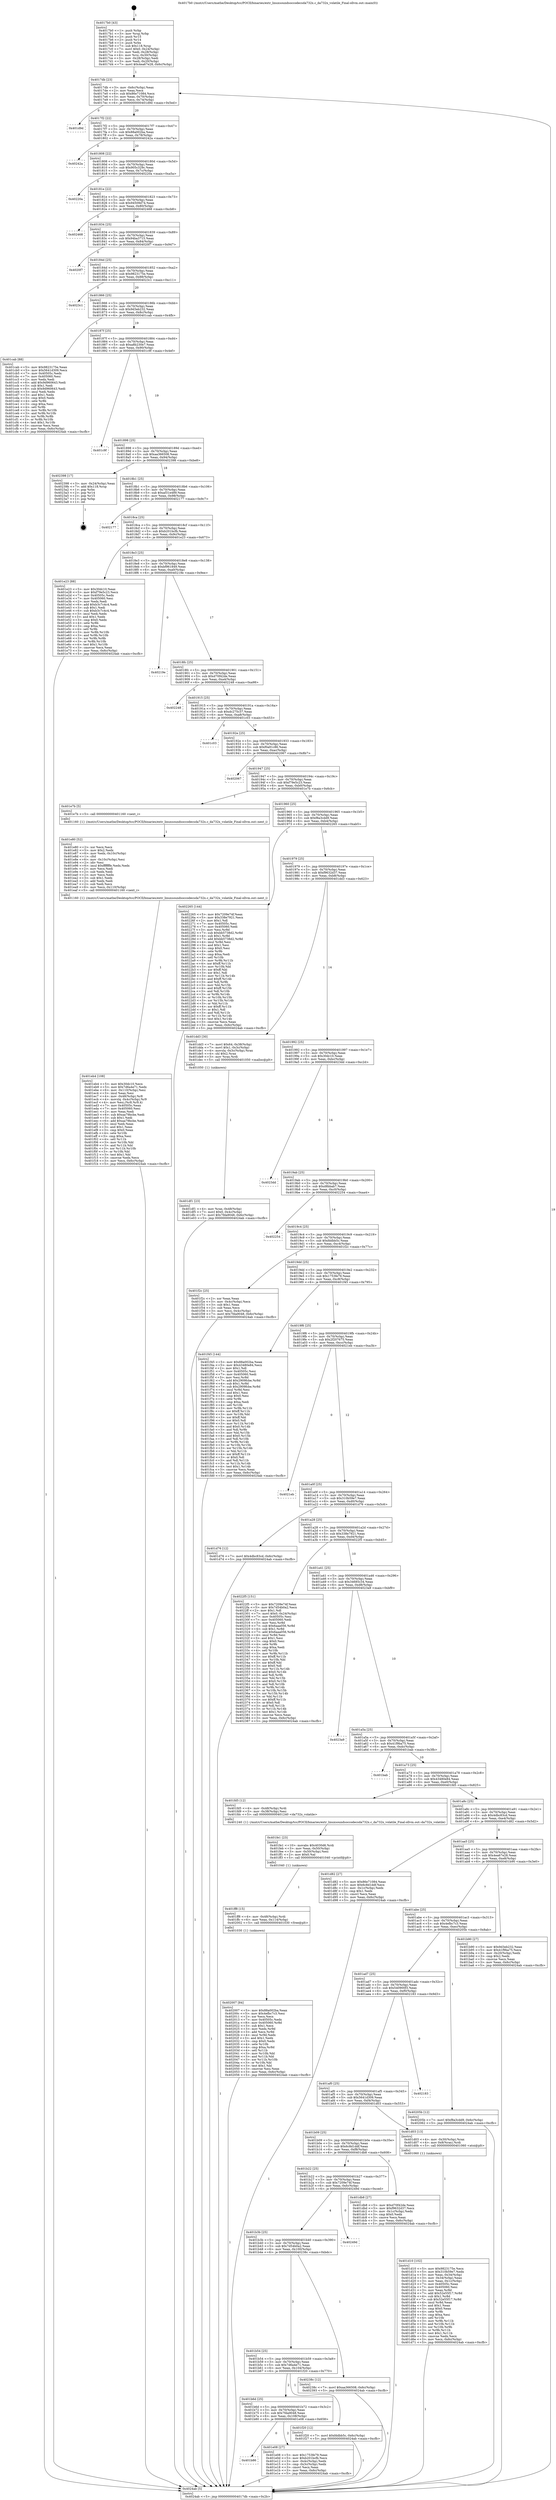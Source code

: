 digraph "0x4017b0" {
  label = "0x4017b0 (/mnt/c/Users/mathe/Desktop/tcc/POCII/binaries/extr_linuxsoundsoccodecsda732x.c_da732x_volatile_Final-ollvm.out::main(0))"
  labelloc = "t"
  node[shape=record]

  Entry [label="",width=0.3,height=0.3,shape=circle,fillcolor=black,style=filled]
  "0x4017db" [label="{
     0x4017db [23]\l
     | [instrs]\l
     &nbsp;&nbsp;0x4017db \<+3\>: mov -0x6c(%rbp),%eax\l
     &nbsp;&nbsp;0x4017de \<+2\>: mov %eax,%ecx\l
     &nbsp;&nbsp;0x4017e0 \<+6\>: sub $0x86e71084,%ecx\l
     &nbsp;&nbsp;0x4017e6 \<+3\>: mov %eax,-0x70(%rbp)\l
     &nbsp;&nbsp;0x4017e9 \<+3\>: mov %ecx,-0x74(%rbp)\l
     &nbsp;&nbsp;0x4017ec \<+6\>: je 0000000000401d9d \<main+0x5ed\>\l
  }"]
  "0x401d9d" [label="{
     0x401d9d\l
  }", style=dashed]
  "0x4017f2" [label="{
     0x4017f2 [22]\l
     | [instrs]\l
     &nbsp;&nbsp;0x4017f2 \<+5\>: jmp 00000000004017f7 \<main+0x47\>\l
     &nbsp;&nbsp;0x4017f7 \<+3\>: mov -0x70(%rbp),%eax\l
     &nbsp;&nbsp;0x4017fa \<+5\>: sub $0x88a002ba,%eax\l
     &nbsp;&nbsp;0x4017ff \<+3\>: mov %eax,-0x78(%rbp)\l
     &nbsp;&nbsp;0x401802 \<+6\>: je 000000000040242a \<main+0xc7a\>\l
  }"]
  Exit [label="",width=0.3,height=0.3,shape=circle,fillcolor=black,style=filled,peripheries=2]
  "0x40242a" [label="{
     0x40242a\l
  }", style=dashed]
  "0x401808" [label="{
     0x401808 [22]\l
     | [instrs]\l
     &nbsp;&nbsp;0x401808 \<+5\>: jmp 000000000040180d \<main+0x5d\>\l
     &nbsp;&nbsp;0x40180d \<+3\>: mov -0x70(%rbp),%eax\l
     &nbsp;&nbsp;0x401810 \<+5\>: sub $0x905c329c,%eax\l
     &nbsp;&nbsp;0x401815 \<+3\>: mov %eax,-0x7c(%rbp)\l
     &nbsp;&nbsp;0x401818 \<+6\>: je 000000000040220a \<main+0xa5a\>\l
  }"]
  "0x402007" [label="{
     0x402007 [84]\l
     | [instrs]\l
     &nbsp;&nbsp;0x402007 \<+5\>: mov $0x88a002ba,%eax\l
     &nbsp;&nbsp;0x40200c \<+5\>: mov $0x4efbc7c3,%esi\l
     &nbsp;&nbsp;0x402011 \<+2\>: xor %ecx,%ecx\l
     &nbsp;&nbsp;0x402013 \<+7\>: mov 0x40505c,%edx\l
     &nbsp;&nbsp;0x40201a \<+8\>: mov 0x405060,%r8d\l
     &nbsp;&nbsp;0x402022 \<+3\>: sub $0x1,%ecx\l
     &nbsp;&nbsp;0x402025 \<+3\>: mov %edx,%r9d\l
     &nbsp;&nbsp;0x402028 \<+3\>: add %ecx,%r9d\l
     &nbsp;&nbsp;0x40202b \<+4\>: imul %r9d,%edx\l
     &nbsp;&nbsp;0x40202f \<+3\>: and $0x1,%edx\l
     &nbsp;&nbsp;0x402032 \<+3\>: cmp $0x0,%edx\l
     &nbsp;&nbsp;0x402035 \<+4\>: sete %r10b\l
     &nbsp;&nbsp;0x402039 \<+4\>: cmp $0xa,%r8d\l
     &nbsp;&nbsp;0x40203d \<+4\>: setl %r11b\l
     &nbsp;&nbsp;0x402041 \<+3\>: mov %r10b,%bl\l
     &nbsp;&nbsp;0x402044 \<+3\>: and %r11b,%bl\l
     &nbsp;&nbsp;0x402047 \<+3\>: xor %r11b,%r10b\l
     &nbsp;&nbsp;0x40204a \<+3\>: or %r10b,%bl\l
     &nbsp;&nbsp;0x40204d \<+3\>: test $0x1,%bl\l
     &nbsp;&nbsp;0x402050 \<+3\>: cmovne %esi,%eax\l
     &nbsp;&nbsp;0x402053 \<+3\>: mov %eax,-0x6c(%rbp)\l
     &nbsp;&nbsp;0x402056 \<+5\>: jmp 00000000004024ab \<main+0xcfb\>\l
  }"]
  "0x40220a" [label="{
     0x40220a\l
  }", style=dashed]
  "0x40181e" [label="{
     0x40181e [22]\l
     | [instrs]\l
     &nbsp;&nbsp;0x40181e \<+5\>: jmp 0000000000401823 \<main+0x73\>\l
     &nbsp;&nbsp;0x401823 \<+3\>: mov -0x70(%rbp),%eax\l
     &nbsp;&nbsp;0x401826 \<+5\>: sub $0x94509d74,%eax\l
     &nbsp;&nbsp;0x40182b \<+3\>: mov %eax,-0x80(%rbp)\l
     &nbsp;&nbsp;0x40182e \<+6\>: je 0000000000402468 \<main+0xcb8\>\l
  }"]
  "0x401ff8" [label="{
     0x401ff8 [15]\l
     | [instrs]\l
     &nbsp;&nbsp;0x401ff8 \<+4\>: mov -0x48(%rbp),%rdi\l
     &nbsp;&nbsp;0x401ffc \<+6\>: mov %eax,-0x114(%rbp)\l
     &nbsp;&nbsp;0x402002 \<+5\>: call 0000000000401030 \<free@plt\>\l
     | [calls]\l
     &nbsp;&nbsp;0x401030 \{1\} (unknown)\l
  }"]
  "0x402468" [label="{
     0x402468\l
  }", style=dashed]
  "0x401834" [label="{
     0x401834 [25]\l
     | [instrs]\l
     &nbsp;&nbsp;0x401834 \<+5\>: jmp 0000000000401839 \<main+0x89\>\l
     &nbsp;&nbsp;0x401839 \<+3\>: mov -0x70(%rbp),%eax\l
     &nbsp;&nbsp;0x40183c \<+5\>: sub $0x94ba3715,%eax\l
     &nbsp;&nbsp;0x401841 \<+6\>: mov %eax,-0x84(%rbp)\l
     &nbsp;&nbsp;0x401847 \<+6\>: je 00000000004020f7 \<main+0x947\>\l
  }"]
  "0x401fe1" [label="{
     0x401fe1 [23]\l
     | [instrs]\l
     &nbsp;&nbsp;0x401fe1 \<+10\>: movabs $0x4030d6,%rdi\l
     &nbsp;&nbsp;0x401feb \<+3\>: mov %eax,-0x50(%rbp)\l
     &nbsp;&nbsp;0x401fee \<+3\>: mov -0x50(%rbp),%esi\l
     &nbsp;&nbsp;0x401ff1 \<+2\>: mov $0x0,%al\l
     &nbsp;&nbsp;0x401ff3 \<+5\>: call 0000000000401040 \<printf@plt\>\l
     | [calls]\l
     &nbsp;&nbsp;0x401040 \{1\} (unknown)\l
  }"]
  "0x4020f7" [label="{
     0x4020f7\l
  }", style=dashed]
  "0x40184d" [label="{
     0x40184d [25]\l
     | [instrs]\l
     &nbsp;&nbsp;0x40184d \<+5\>: jmp 0000000000401852 \<main+0xa2\>\l
     &nbsp;&nbsp;0x401852 \<+3\>: mov -0x70(%rbp),%eax\l
     &nbsp;&nbsp;0x401855 \<+5\>: sub $0x9823175e,%eax\l
     &nbsp;&nbsp;0x40185a \<+6\>: mov %eax,-0x88(%rbp)\l
     &nbsp;&nbsp;0x401860 \<+6\>: je 00000000004023c1 \<main+0xc11\>\l
  }"]
  "0x401eb4" [label="{
     0x401eb4 [108]\l
     | [instrs]\l
     &nbsp;&nbsp;0x401eb4 \<+5\>: mov $0x30dc10,%ecx\l
     &nbsp;&nbsp;0x401eb9 \<+5\>: mov $0x7d6a4e71,%edx\l
     &nbsp;&nbsp;0x401ebe \<+6\>: mov -0x110(%rbp),%esi\l
     &nbsp;&nbsp;0x401ec4 \<+3\>: imul %eax,%esi\l
     &nbsp;&nbsp;0x401ec7 \<+4\>: mov -0x48(%rbp),%r8\l
     &nbsp;&nbsp;0x401ecb \<+4\>: movslq -0x4c(%rbp),%r9\l
     &nbsp;&nbsp;0x401ecf \<+4\>: mov %esi,(%r8,%r9,4)\l
     &nbsp;&nbsp;0x401ed3 \<+7\>: mov 0x40505c,%eax\l
     &nbsp;&nbsp;0x401eda \<+7\>: mov 0x405060,%esi\l
     &nbsp;&nbsp;0x401ee1 \<+2\>: mov %eax,%edi\l
     &nbsp;&nbsp;0x401ee3 \<+6\>: sub $0xaa79bcbe,%edi\l
     &nbsp;&nbsp;0x401ee9 \<+3\>: sub $0x1,%edi\l
     &nbsp;&nbsp;0x401eec \<+6\>: add $0xaa79bcbe,%edi\l
     &nbsp;&nbsp;0x401ef2 \<+3\>: imul %edi,%eax\l
     &nbsp;&nbsp;0x401ef5 \<+3\>: and $0x1,%eax\l
     &nbsp;&nbsp;0x401ef8 \<+3\>: cmp $0x0,%eax\l
     &nbsp;&nbsp;0x401efb \<+4\>: sete %r10b\l
     &nbsp;&nbsp;0x401eff \<+3\>: cmp $0xa,%esi\l
     &nbsp;&nbsp;0x401f02 \<+4\>: setl %r11b\l
     &nbsp;&nbsp;0x401f06 \<+3\>: mov %r10b,%bl\l
     &nbsp;&nbsp;0x401f09 \<+3\>: and %r11b,%bl\l
     &nbsp;&nbsp;0x401f0c \<+3\>: xor %r11b,%r10b\l
     &nbsp;&nbsp;0x401f0f \<+3\>: or %r10b,%bl\l
     &nbsp;&nbsp;0x401f12 \<+3\>: test $0x1,%bl\l
     &nbsp;&nbsp;0x401f15 \<+3\>: cmovne %edx,%ecx\l
     &nbsp;&nbsp;0x401f18 \<+3\>: mov %ecx,-0x6c(%rbp)\l
     &nbsp;&nbsp;0x401f1b \<+5\>: jmp 00000000004024ab \<main+0xcfb\>\l
  }"]
  "0x4023c1" [label="{
     0x4023c1\l
  }", style=dashed]
  "0x401866" [label="{
     0x401866 [25]\l
     | [instrs]\l
     &nbsp;&nbsp;0x401866 \<+5\>: jmp 000000000040186b \<main+0xbb\>\l
     &nbsp;&nbsp;0x40186b \<+3\>: mov -0x70(%rbp),%eax\l
     &nbsp;&nbsp;0x40186e \<+5\>: sub $0x9d3eb232,%eax\l
     &nbsp;&nbsp;0x401873 \<+6\>: mov %eax,-0x8c(%rbp)\l
     &nbsp;&nbsp;0x401879 \<+6\>: je 0000000000401cab \<main+0x4fb\>\l
  }"]
  "0x401e80" [label="{
     0x401e80 [52]\l
     | [instrs]\l
     &nbsp;&nbsp;0x401e80 \<+2\>: xor %ecx,%ecx\l
     &nbsp;&nbsp;0x401e82 \<+5\>: mov $0x2,%edx\l
     &nbsp;&nbsp;0x401e87 \<+6\>: mov %edx,-0x10c(%rbp)\l
     &nbsp;&nbsp;0x401e8d \<+1\>: cltd\l
     &nbsp;&nbsp;0x401e8e \<+6\>: mov -0x10c(%rbp),%esi\l
     &nbsp;&nbsp;0x401e94 \<+2\>: idiv %esi\l
     &nbsp;&nbsp;0x401e96 \<+6\>: imul $0xfffffffe,%edx,%edx\l
     &nbsp;&nbsp;0x401e9c \<+2\>: mov %ecx,%edi\l
     &nbsp;&nbsp;0x401e9e \<+2\>: sub %edx,%edi\l
     &nbsp;&nbsp;0x401ea0 \<+2\>: mov %ecx,%edx\l
     &nbsp;&nbsp;0x401ea2 \<+3\>: sub $0x1,%edx\l
     &nbsp;&nbsp;0x401ea5 \<+2\>: add %edx,%edi\l
     &nbsp;&nbsp;0x401ea7 \<+2\>: sub %edi,%ecx\l
     &nbsp;&nbsp;0x401ea9 \<+6\>: mov %ecx,-0x110(%rbp)\l
     &nbsp;&nbsp;0x401eaf \<+5\>: call 0000000000401160 \<next_i\>\l
     | [calls]\l
     &nbsp;&nbsp;0x401160 \{1\} (/mnt/c/Users/mathe/Desktop/tcc/POCII/binaries/extr_linuxsoundsoccodecsda732x.c_da732x_volatile_Final-ollvm.out::next_i)\l
  }"]
  "0x401cab" [label="{
     0x401cab [88]\l
     | [instrs]\l
     &nbsp;&nbsp;0x401cab \<+5\>: mov $0x9823175e,%eax\l
     &nbsp;&nbsp;0x401cb0 \<+5\>: mov $0x5641d309,%ecx\l
     &nbsp;&nbsp;0x401cb5 \<+7\>: mov 0x40505c,%edx\l
     &nbsp;&nbsp;0x401cbc \<+7\>: mov 0x405060,%esi\l
     &nbsp;&nbsp;0x401cc3 \<+2\>: mov %edx,%edi\l
     &nbsp;&nbsp;0x401cc5 \<+6\>: add $0x9d960643,%edi\l
     &nbsp;&nbsp;0x401ccb \<+3\>: sub $0x1,%edi\l
     &nbsp;&nbsp;0x401cce \<+6\>: sub $0x9d960643,%edi\l
     &nbsp;&nbsp;0x401cd4 \<+3\>: imul %edi,%edx\l
     &nbsp;&nbsp;0x401cd7 \<+3\>: and $0x1,%edx\l
     &nbsp;&nbsp;0x401cda \<+3\>: cmp $0x0,%edx\l
     &nbsp;&nbsp;0x401cdd \<+4\>: sete %r8b\l
     &nbsp;&nbsp;0x401ce1 \<+3\>: cmp $0xa,%esi\l
     &nbsp;&nbsp;0x401ce4 \<+4\>: setl %r9b\l
     &nbsp;&nbsp;0x401ce8 \<+3\>: mov %r8b,%r10b\l
     &nbsp;&nbsp;0x401ceb \<+3\>: and %r9b,%r10b\l
     &nbsp;&nbsp;0x401cee \<+3\>: xor %r9b,%r8b\l
     &nbsp;&nbsp;0x401cf1 \<+3\>: or %r8b,%r10b\l
     &nbsp;&nbsp;0x401cf4 \<+4\>: test $0x1,%r10b\l
     &nbsp;&nbsp;0x401cf8 \<+3\>: cmovne %ecx,%eax\l
     &nbsp;&nbsp;0x401cfb \<+3\>: mov %eax,-0x6c(%rbp)\l
     &nbsp;&nbsp;0x401cfe \<+5\>: jmp 00000000004024ab \<main+0xcfb\>\l
  }"]
  "0x40187f" [label="{
     0x40187f [25]\l
     | [instrs]\l
     &nbsp;&nbsp;0x40187f \<+5\>: jmp 0000000000401884 \<main+0xd4\>\l
     &nbsp;&nbsp;0x401884 \<+3\>: mov -0x70(%rbp),%eax\l
     &nbsp;&nbsp;0x401887 \<+5\>: sub $0xa8b230e7,%eax\l
     &nbsp;&nbsp;0x40188c \<+6\>: mov %eax,-0x90(%rbp)\l
     &nbsp;&nbsp;0x401892 \<+6\>: je 0000000000401c9f \<main+0x4ef\>\l
  }"]
  "0x401b86" [label="{
     0x401b86\l
  }", style=dashed]
  "0x401c9f" [label="{
     0x401c9f\l
  }", style=dashed]
  "0x401898" [label="{
     0x401898 [25]\l
     | [instrs]\l
     &nbsp;&nbsp;0x401898 \<+5\>: jmp 000000000040189d \<main+0xed\>\l
     &nbsp;&nbsp;0x40189d \<+3\>: mov -0x70(%rbp),%eax\l
     &nbsp;&nbsp;0x4018a0 \<+5\>: sub $0xaa366508,%eax\l
     &nbsp;&nbsp;0x4018a5 \<+6\>: mov %eax,-0x94(%rbp)\l
     &nbsp;&nbsp;0x4018ab \<+6\>: je 0000000000402398 \<main+0xbe8\>\l
  }"]
  "0x401e08" [label="{
     0x401e08 [27]\l
     | [instrs]\l
     &nbsp;&nbsp;0x401e08 \<+5\>: mov $0x1753fe79,%eax\l
     &nbsp;&nbsp;0x401e0d \<+5\>: mov $0xb201bcfb,%ecx\l
     &nbsp;&nbsp;0x401e12 \<+3\>: mov -0x4c(%rbp),%edx\l
     &nbsp;&nbsp;0x401e15 \<+3\>: cmp -0x3c(%rbp),%edx\l
     &nbsp;&nbsp;0x401e18 \<+3\>: cmovl %ecx,%eax\l
     &nbsp;&nbsp;0x401e1b \<+3\>: mov %eax,-0x6c(%rbp)\l
     &nbsp;&nbsp;0x401e1e \<+5\>: jmp 00000000004024ab \<main+0xcfb\>\l
  }"]
  "0x402398" [label="{
     0x402398 [17]\l
     | [instrs]\l
     &nbsp;&nbsp;0x402398 \<+3\>: mov -0x24(%rbp),%eax\l
     &nbsp;&nbsp;0x40239b \<+7\>: add $0x118,%rsp\l
     &nbsp;&nbsp;0x4023a2 \<+1\>: pop %rbx\l
     &nbsp;&nbsp;0x4023a3 \<+2\>: pop %r14\l
     &nbsp;&nbsp;0x4023a5 \<+2\>: pop %r15\l
     &nbsp;&nbsp;0x4023a7 \<+1\>: pop %rbp\l
     &nbsp;&nbsp;0x4023a8 \<+1\>: ret\l
  }"]
  "0x4018b1" [label="{
     0x4018b1 [25]\l
     | [instrs]\l
     &nbsp;&nbsp;0x4018b1 \<+5\>: jmp 00000000004018b6 \<main+0x106\>\l
     &nbsp;&nbsp;0x4018b6 \<+3\>: mov -0x70(%rbp),%eax\l
     &nbsp;&nbsp;0x4018b9 \<+5\>: sub $0xaf31e489,%eax\l
     &nbsp;&nbsp;0x4018be \<+6\>: mov %eax,-0x98(%rbp)\l
     &nbsp;&nbsp;0x4018c4 \<+6\>: je 0000000000402177 \<main+0x9c7\>\l
  }"]
  "0x401b6d" [label="{
     0x401b6d [25]\l
     | [instrs]\l
     &nbsp;&nbsp;0x401b6d \<+5\>: jmp 0000000000401b72 \<main+0x3c2\>\l
     &nbsp;&nbsp;0x401b72 \<+3\>: mov -0x70(%rbp),%eax\l
     &nbsp;&nbsp;0x401b75 \<+5\>: sub $0x7fda9048,%eax\l
     &nbsp;&nbsp;0x401b7a \<+6\>: mov %eax,-0x108(%rbp)\l
     &nbsp;&nbsp;0x401b80 \<+6\>: je 0000000000401e08 \<main+0x658\>\l
  }"]
  "0x402177" [label="{
     0x402177\l
  }", style=dashed]
  "0x4018ca" [label="{
     0x4018ca [25]\l
     | [instrs]\l
     &nbsp;&nbsp;0x4018ca \<+5\>: jmp 00000000004018cf \<main+0x11f\>\l
     &nbsp;&nbsp;0x4018cf \<+3\>: mov -0x70(%rbp),%eax\l
     &nbsp;&nbsp;0x4018d2 \<+5\>: sub $0xb201bcfb,%eax\l
     &nbsp;&nbsp;0x4018d7 \<+6\>: mov %eax,-0x9c(%rbp)\l
     &nbsp;&nbsp;0x4018dd \<+6\>: je 0000000000401e23 \<main+0x673\>\l
  }"]
  "0x401f20" [label="{
     0x401f20 [12]\l
     | [instrs]\l
     &nbsp;&nbsp;0x401f20 \<+7\>: movl $0xfddbb5c,-0x6c(%rbp)\l
     &nbsp;&nbsp;0x401f27 \<+5\>: jmp 00000000004024ab \<main+0xcfb\>\l
  }"]
  "0x401e23" [label="{
     0x401e23 [88]\l
     | [instrs]\l
     &nbsp;&nbsp;0x401e23 \<+5\>: mov $0x30dc10,%eax\l
     &nbsp;&nbsp;0x401e28 \<+5\>: mov $0xf79e5c23,%ecx\l
     &nbsp;&nbsp;0x401e2d \<+7\>: mov 0x40505c,%edx\l
     &nbsp;&nbsp;0x401e34 \<+7\>: mov 0x405060,%esi\l
     &nbsp;&nbsp;0x401e3b \<+2\>: mov %edx,%edi\l
     &nbsp;&nbsp;0x401e3d \<+6\>: add $0xb3c7c4c4,%edi\l
     &nbsp;&nbsp;0x401e43 \<+3\>: sub $0x1,%edi\l
     &nbsp;&nbsp;0x401e46 \<+6\>: sub $0xb3c7c4c4,%edi\l
     &nbsp;&nbsp;0x401e4c \<+3\>: imul %edi,%edx\l
     &nbsp;&nbsp;0x401e4f \<+3\>: and $0x1,%edx\l
     &nbsp;&nbsp;0x401e52 \<+3\>: cmp $0x0,%edx\l
     &nbsp;&nbsp;0x401e55 \<+4\>: sete %r8b\l
     &nbsp;&nbsp;0x401e59 \<+3\>: cmp $0xa,%esi\l
     &nbsp;&nbsp;0x401e5c \<+4\>: setl %r9b\l
     &nbsp;&nbsp;0x401e60 \<+3\>: mov %r8b,%r10b\l
     &nbsp;&nbsp;0x401e63 \<+3\>: and %r9b,%r10b\l
     &nbsp;&nbsp;0x401e66 \<+3\>: xor %r9b,%r8b\l
     &nbsp;&nbsp;0x401e69 \<+3\>: or %r8b,%r10b\l
     &nbsp;&nbsp;0x401e6c \<+4\>: test $0x1,%r10b\l
     &nbsp;&nbsp;0x401e70 \<+3\>: cmovne %ecx,%eax\l
     &nbsp;&nbsp;0x401e73 \<+3\>: mov %eax,-0x6c(%rbp)\l
     &nbsp;&nbsp;0x401e76 \<+5\>: jmp 00000000004024ab \<main+0xcfb\>\l
  }"]
  "0x4018e3" [label="{
     0x4018e3 [25]\l
     | [instrs]\l
     &nbsp;&nbsp;0x4018e3 \<+5\>: jmp 00000000004018e8 \<main+0x138\>\l
     &nbsp;&nbsp;0x4018e8 \<+3\>: mov -0x70(%rbp),%eax\l
     &nbsp;&nbsp;0x4018eb \<+5\>: sub $0xbf961849,%eax\l
     &nbsp;&nbsp;0x4018f0 \<+6\>: mov %eax,-0xa0(%rbp)\l
     &nbsp;&nbsp;0x4018f6 \<+6\>: je 000000000040219e \<main+0x9ee\>\l
  }"]
  "0x401b54" [label="{
     0x401b54 [25]\l
     | [instrs]\l
     &nbsp;&nbsp;0x401b54 \<+5\>: jmp 0000000000401b59 \<main+0x3a9\>\l
     &nbsp;&nbsp;0x401b59 \<+3\>: mov -0x70(%rbp),%eax\l
     &nbsp;&nbsp;0x401b5c \<+5\>: sub $0x7d6a4e71,%eax\l
     &nbsp;&nbsp;0x401b61 \<+6\>: mov %eax,-0x104(%rbp)\l
     &nbsp;&nbsp;0x401b67 \<+6\>: je 0000000000401f20 \<main+0x770\>\l
  }"]
  "0x40219e" [label="{
     0x40219e\l
  }", style=dashed]
  "0x4018fc" [label="{
     0x4018fc [25]\l
     | [instrs]\l
     &nbsp;&nbsp;0x4018fc \<+5\>: jmp 0000000000401901 \<main+0x151\>\l
     &nbsp;&nbsp;0x401901 \<+3\>: mov -0x70(%rbp),%eax\l
     &nbsp;&nbsp;0x401904 \<+5\>: sub $0xd70f42de,%eax\l
     &nbsp;&nbsp;0x401909 \<+6\>: mov %eax,-0xa4(%rbp)\l
     &nbsp;&nbsp;0x40190f \<+6\>: je 0000000000402248 \<main+0xa98\>\l
  }"]
  "0x40238c" [label="{
     0x40238c [12]\l
     | [instrs]\l
     &nbsp;&nbsp;0x40238c \<+7\>: movl $0xaa366508,-0x6c(%rbp)\l
     &nbsp;&nbsp;0x402393 \<+5\>: jmp 00000000004024ab \<main+0xcfb\>\l
  }"]
  "0x402248" [label="{
     0x402248\l
  }", style=dashed]
  "0x401915" [label="{
     0x401915 [25]\l
     | [instrs]\l
     &nbsp;&nbsp;0x401915 \<+5\>: jmp 000000000040191a \<main+0x16a\>\l
     &nbsp;&nbsp;0x40191a \<+3\>: mov -0x70(%rbp),%eax\l
     &nbsp;&nbsp;0x40191d \<+5\>: sub $0xdc275c37,%eax\l
     &nbsp;&nbsp;0x401922 \<+6\>: mov %eax,-0xa8(%rbp)\l
     &nbsp;&nbsp;0x401928 \<+6\>: je 0000000000401c03 \<main+0x453\>\l
  }"]
  "0x401b3b" [label="{
     0x401b3b [25]\l
     | [instrs]\l
     &nbsp;&nbsp;0x401b3b \<+5\>: jmp 0000000000401b40 \<main+0x390\>\l
     &nbsp;&nbsp;0x401b40 \<+3\>: mov -0x70(%rbp),%eax\l
     &nbsp;&nbsp;0x401b43 \<+5\>: sub $0x7d54b0a2,%eax\l
     &nbsp;&nbsp;0x401b48 \<+6\>: mov %eax,-0x100(%rbp)\l
     &nbsp;&nbsp;0x401b4e \<+6\>: je 000000000040238c \<main+0xbdc\>\l
  }"]
  "0x401c03" [label="{
     0x401c03\l
  }", style=dashed]
  "0x40192e" [label="{
     0x40192e [25]\l
     | [instrs]\l
     &nbsp;&nbsp;0x40192e \<+5\>: jmp 0000000000401933 \<main+0x183\>\l
     &nbsp;&nbsp;0x401933 \<+3\>: mov -0x70(%rbp),%eax\l
     &nbsp;&nbsp;0x401936 \<+5\>: sub $0xf0a91c86,%eax\l
     &nbsp;&nbsp;0x40193b \<+6\>: mov %eax,-0xac(%rbp)\l
     &nbsp;&nbsp;0x401941 \<+6\>: je 0000000000402067 \<main+0x8b7\>\l
  }"]
  "0x40249d" [label="{
     0x40249d\l
  }", style=dashed]
  "0x402067" [label="{
     0x402067\l
  }", style=dashed]
  "0x401947" [label="{
     0x401947 [25]\l
     | [instrs]\l
     &nbsp;&nbsp;0x401947 \<+5\>: jmp 000000000040194c \<main+0x19c\>\l
     &nbsp;&nbsp;0x40194c \<+3\>: mov -0x70(%rbp),%eax\l
     &nbsp;&nbsp;0x40194f \<+5\>: sub $0xf79e5c23,%eax\l
     &nbsp;&nbsp;0x401954 \<+6\>: mov %eax,-0xb0(%rbp)\l
     &nbsp;&nbsp;0x40195a \<+6\>: je 0000000000401e7b \<main+0x6cb\>\l
  }"]
  "0x401df1" [label="{
     0x401df1 [23]\l
     | [instrs]\l
     &nbsp;&nbsp;0x401df1 \<+4\>: mov %rax,-0x48(%rbp)\l
     &nbsp;&nbsp;0x401df5 \<+7\>: movl $0x0,-0x4c(%rbp)\l
     &nbsp;&nbsp;0x401dfc \<+7\>: movl $0x7fda9048,-0x6c(%rbp)\l
     &nbsp;&nbsp;0x401e03 \<+5\>: jmp 00000000004024ab \<main+0xcfb\>\l
  }"]
  "0x401e7b" [label="{
     0x401e7b [5]\l
     | [instrs]\l
     &nbsp;&nbsp;0x401e7b \<+5\>: call 0000000000401160 \<next_i\>\l
     | [calls]\l
     &nbsp;&nbsp;0x401160 \{1\} (/mnt/c/Users/mathe/Desktop/tcc/POCII/binaries/extr_linuxsoundsoccodecsda732x.c_da732x_volatile_Final-ollvm.out::next_i)\l
  }"]
  "0x401960" [label="{
     0x401960 [25]\l
     | [instrs]\l
     &nbsp;&nbsp;0x401960 \<+5\>: jmp 0000000000401965 \<main+0x1b5\>\l
     &nbsp;&nbsp;0x401965 \<+3\>: mov -0x70(%rbp),%eax\l
     &nbsp;&nbsp;0x401968 \<+5\>: sub $0xf8a3cdd9,%eax\l
     &nbsp;&nbsp;0x40196d \<+6\>: mov %eax,-0xb4(%rbp)\l
     &nbsp;&nbsp;0x401973 \<+6\>: je 0000000000402265 \<main+0xab5\>\l
  }"]
  "0x401b22" [label="{
     0x401b22 [25]\l
     | [instrs]\l
     &nbsp;&nbsp;0x401b22 \<+5\>: jmp 0000000000401b27 \<main+0x377\>\l
     &nbsp;&nbsp;0x401b27 \<+3\>: mov -0x70(%rbp),%eax\l
     &nbsp;&nbsp;0x401b2a \<+5\>: sub $0x7209e74f,%eax\l
     &nbsp;&nbsp;0x401b2f \<+6\>: mov %eax,-0xfc(%rbp)\l
     &nbsp;&nbsp;0x401b35 \<+6\>: je 000000000040249d \<main+0xced\>\l
  }"]
  "0x402265" [label="{
     0x402265 [144]\l
     | [instrs]\l
     &nbsp;&nbsp;0x402265 \<+5\>: mov $0x7209e74f,%eax\l
     &nbsp;&nbsp;0x40226a \<+5\>: mov $0x338e7921,%ecx\l
     &nbsp;&nbsp;0x40226f \<+2\>: mov $0x1,%dl\l
     &nbsp;&nbsp;0x402271 \<+7\>: mov 0x40505c,%esi\l
     &nbsp;&nbsp;0x402278 \<+7\>: mov 0x405060,%edi\l
     &nbsp;&nbsp;0x40227f \<+3\>: mov %esi,%r8d\l
     &nbsp;&nbsp;0x402282 \<+7\>: sub $0xbb5738d2,%r8d\l
     &nbsp;&nbsp;0x402289 \<+4\>: sub $0x1,%r8d\l
     &nbsp;&nbsp;0x40228d \<+7\>: add $0xbb5738d2,%r8d\l
     &nbsp;&nbsp;0x402294 \<+4\>: imul %r8d,%esi\l
     &nbsp;&nbsp;0x402298 \<+3\>: and $0x1,%esi\l
     &nbsp;&nbsp;0x40229b \<+3\>: cmp $0x0,%esi\l
     &nbsp;&nbsp;0x40229e \<+4\>: sete %r9b\l
     &nbsp;&nbsp;0x4022a2 \<+3\>: cmp $0xa,%edi\l
     &nbsp;&nbsp;0x4022a5 \<+4\>: setl %r10b\l
     &nbsp;&nbsp;0x4022a9 \<+3\>: mov %r9b,%r11b\l
     &nbsp;&nbsp;0x4022ac \<+4\>: xor $0xff,%r11b\l
     &nbsp;&nbsp;0x4022b0 \<+3\>: mov %r10b,%bl\l
     &nbsp;&nbsp;0x4022b3 \<+3\>: xor $0xff,%bl\l
     &nbsp;&nbsp;0x4022b6 \<+3\>: xor $0x1,%dl\l
     &nbsp;&nbsp;0x4022b9 \<+3\>: mov %r11b,%r14b\l
     &nbsp;&nbsp;0x4022bc \<+4\>: and $0xff,%r14b\l
     &nbsp;&nbsp;0x4022c0 \<+3\>: and %dl,%r9b\l
     &nbsp;&nbsp;0x4022c3 \<+3\>: mov %bl,%r15b\l
     &nbsp;&nbsp;0x4022c6 \<+4\>: and $0xff,%r15b\l
     &nbsp;&nbsp;0x4022ca \<+3\>: and %dl,%r10b\l
     &nbsp;&nbsp;0x4022cd \<+3\>: or %r9b,%r14b\l
     &nbsp;&nbsp;0x4022d0 \<+3\>: or %r10b,%r15b\l
     &nbsp;&nbsp;0x4022d3 \<+3\>: xor %r15b,%r14b\l
     &nbsp;&nbsp;0x4022d6 \<+3\>: or %bl,%r11b\l
     &nbsp;&nbsp;0x4022d9 \<+4\>: xor $0xff,%r11b\l
     &nbsp;&nbsp;0x4022dd \<+3\>: or $0x1,%dl\l
     &nbsp;&nbsp;0x4022e0 \<+3\>: and %dl,%r11b\l
     &nbsp;&nbsp;0x4022e3 \<+3\>: or %r11b,%r14b\l
     &nbsp;&nbsp;0x4022e6 \<+4\>: test $0x1,%r14b\l
     &nbsp;&nbsp;0x4022ea \<+3\>: cmovne %ecx,%eax\l
     &nbsp;&nbsp;0x4022ed \<+3\>: mov %eax,-0x6c(%rbp)\l
     &nbsp;&nbsp;0x4022f0 \<+5\>: jmp 00000000004024ab \<main+0xcfb\>\l
  }"]
  "0x401979" [label="{
     0x401979 [25]\l
     | [instrs]\l
     &nbsp;&nbsp;0x401979 \<+5\>: jmp 000000000040197e \<main+0x1ce\>\l
     &nbsp;&nbsp;0x40197e \<+3\>: mov -0x70(%rbp),%eax\l
     &nbsp;&nbsp;0x401981 \<+5\>: sub $0xf9632d37,%eax\l
     &nbsp;&nbsp;0x401986 \<+6\>: mov %eax,-0xb8(%rbp)\l
     &nbsp;&nbsp;0x40198c \<+6\>: je 0000000000401dd3 \<main+0x623\>\l
  }"]
  "0x401db8" [label="{
     0x401db8 [27]\l
     | [instrs]\l
     &nbsp;&nbsp;0x401db8 \<+5\>: mov $0xd70f42de,%eax\l
     &nbsp;&nbsp;0x401dbd \<+5\>: mov $0xf9632d37,%ecx\l
     &nbsp;&nbsp;0x401dc2 \<+3\>: mov -0x1c(%rbp),%edx\l
     &nbsp;&nbsp;0x401dc5 \<+3\>: cmp $0x0,%edx\l
     &nbsp;&nbsp;0x401dc8 \<+3\>: cmove %ecx,%eax\l
     &nbsp;&nbsp;0x401dcb \<+3\>: mov %eax,-0x6c(%rbp)\l
     &nbsp;&nbsp;0x401dce \<+5\>: jmp 00000000004024ab \<main+0xcfb\>\l
  }"]
  "0x401dd3" [label="{
     0x401dd3 [30]\l
     | [instrs]\l
     &nbsp;&nbsp;0x401dd3 \<+7\>: movl $0x64,-0x38(%rbp)\l
     &nbsp;&nbsp;0x401dda \<+7\>: movl $0x1,-0x3c(%rbp)\l
     &nbsp;&nbsp;0x401de1 \<+4\>: movslq -0x3c(%rbp),%rax\l
     &nbsp;&nbsp;0x401de5 \<+4\>: shl $0x2,%rax\l
     &nbsp;&nbsp;0x401de9 \<+3\>: mov %rax,%rdi\l
     &nbsp;&nbsp;0x401dec \<+5\>: call 0000000000401050 \<malloc@plt\>\l
     | [calls]\l
     &nbsp;&nbsp;0x401050 \{1\} (unknown)\l
  }"]
  "0x401992" [label="{
     0x401992 [25]\l
     | [instrs]\l
     &nbsp;&nbsp;0x401992 \<+5\>: jmp 0000000000401997 \<main+0x1e7\>\l
     &nbsp;&nbsp;0x401997 \<+3\>: mov -0x70(%rbp),%eax\l
     &nbsp;&nbsp;0x40199a \<+5\>: sub $0x30dc10,%eax\l
     &nbsp;&nbsp;0x40199f \<+6\>: mov %eax,-0xbc(%rbp)\l
     &nbsp;&nbsp;0x4019a5 \<+6\>: je 00000000004023dd \<main+0xc2d\>\l
  }"]
  "0x401d10" [label="{
     0x401d10 [102]\l
     | [instrs]\l
     &nbsp;&nbsp;0x401d10 \<+5\>: mov $0x9823175e,%ecx\l
     &nbsp;&nbsp;0x401d15 \<+5\>: mov $0x310b59e7,%edx\l
     &nbsp;&nbsp;0x401d1a \<+3\>: mov %eax,-0x34(%rbp)\l
     &nbsp;&nbsp;0x401d1d \<+3\>: mov -0x34(%rbp),%eax\l
     &nbsp;&nbsp;0x401d20 \<+3\>: mov %eax,-0x1c(%rbp)\l
     &nbsp;&nbsp;0x401d23 \<+7\>: mov 0x40505c,%eax\l
     &nbsp;&nbsp;0x401d2a \<+7\>: mov 0x405060,%esi\l
     &nbsp;&nbsp;0x401d31 \<+3\>: mov %eax,%r8d\l
     &nbsp;&nbsp;0x401d34 \<+7\>: add $0x52e55f17,%r8d\l
     &nbsp;&nbsp;0x401d3b \<+4\>: sub $0x1,%r8d\l
     &nbsp;&nbsp;0x401d3f \<+7\>: sub $0x52e55f17,%r8d\l
     &nbsp;&nbsp;0x401d46 \<+4\>: imul %r8d,%eax\l
     &nbsp;&nbsp;0x401d4a \<+3\>: and $0x1,%eax\l
     &nbsp;&nbsp;0x401d4d \<+3\>: cmp $0x0,%eax\l
     &nbsp;&nbsp;0x401d50 \<+4\>: sete %r9b\l
     &nbsp;&nbsp;0x401d54 \<+3\>: cmp $0xa,%esi\l
     &nbsp;&nbsp;0x401d57 \<+4\>: setl %r10b\l
     &nbsp;&nbsp;0x401d5b \<+3\>: mov %r9b,%r11b\l
     &nbsp;&nbsp;0x401d5e \<+3\>: and %r10b,%r11b\l
     &nbsp;&nbsp;0x401d61 \<+3\>: xor %r10b,%r9b\l
     &nbsp;&nbsp;0x401d64 \<+3\>: or %r9b,%r11b\l
     &nbsp;&nbsp;0x401d67 \<+4\>: test $0x1,%r11b\l
     &nbsp;&nbsp;0x401d6b \<+3\>: cmovne %edx,%ecx\l
     &nbsp;&nbsp;0x401d6e \<+3\>: mov %ecx,-0x6c(%rbp)\l
     &nbsp;&nbsp;0x401d71 \<+5\>: jmp 00000000004024ab \<main+0xcfb\>\l
  }"]
  "0x4023dd" [label="{
     0x4023dd\l
  }", style=dashed]
  "0x4019ab" [label="{
     0x4019ab [25]\l
     | [instrs]\l
     &nbsp;&nbsp;0x4019ab \<+5\>: jmp 00000000004019b0 \<main+0x200\>\l
     &nbsp;&nbsp;0x4019b0 \<+3\>: mov -0x70(%rbp),%eax\l
     &nbsp;&nbsp;0x4019b3 \<+5\>: sub $0xd8bbab7,%eax\l
     &nbsp;&nbsp;0x4019b8 \<+6\>: mov %eax,-0xc0(%rbp)\l
     &nbsp;&nbsp;0x4019be \<+6\>: je 0000000000402254 \<main+0xaa4\>\l
  }"]
  "0x401b09" [label="{
     0x401b09 [25]\l
     | [instrs]\l
     &nbsp;&nbsp;0x401b09 \<+5\>: jmp 0000000000401b0e \<main+0x35e\>\l
     &nbsp;&nbsp;0x401b0e \<+3\>: mov -0x70(%rbp),%eax\l
     &nbsp;&nbsp;0x401b11 \<+5\>: sub $0x6c8d1ddf,%eax\l
     &nbsp;&nbsp;0x401b16 \<+6\>: mov %eax,-0xf8(%rbp)\l
     &nbsp;&nbsp;0x401b1c \<+6\>: je 0000000000401db8 \<main+0x608\>\l
  }"]
  "0x402254" [label="{
     0x402254\l
  }", style=dashed]
  "0x4019c4" [label="{
     0x4019c4 [25]\l
     | [instrs]\l
     &nbsp;&nbsp;0x4019c4 \<+5\>: jmp 00000000004019c9 \<main+0x219\>\l
     &nbsp;&nbsp;0x4019c9 \<+3\>: mov -0x70(%rbp),%eax\l
     &nbsp;&nbsp;0x4019cc \<+5\>: sub $0xfddbb5c,%eax\l
     &nbsp;&nbsp;0x4019d1 \<+6\>: mov %eax,-0xc4(%rbp)\l
     &nbsp;&nbsp;0x4019d7 \<+6\>: je 0000000000401f2c \<main+0x77c\>\l
  }"]
  "0x401d03" [label="{
     0x401d03 [13]\l
     | [instrs]\l
     &nbsp;&nbsp;0x401d03 \<+4\>: mov -0x30(%rbp),%rax\l
     &nbsp;&nbsp;0x401d07 \<+4\>: mov 0x8(%rax),%rdi\l
     &nbsp;&nbsp;0x401d0b \<+5\>: call 0000000000401060 \<atoi@plt\>\l
     | [calls]\l
     &nbsp;&nbsp;0x401060 \{1\} (unknown)\l
  }"]
  "0x401f2c" [label="{
     0x401f2c [25]\l
     | [instrs]\l
     &nbsp;&nbsp;0x401f2c \<+2\>: xor %eax,%eax\l
     &nbsp;&nbsp;0x401f2e \<+3\>: mov -0x4c(%rbp),%ecx\l
     &nbsp;&nbsp;0x401f31 \<+3\>: sub $0x1,%eax\l
     &nbsp;&nbsp;0x401f34 \<+2\>: sub %eax,%ecx\l
     &nbsp;&nbsp;0x401f36 \<+3\>: mov %ecx,-0x4c(%rbp)\l
     &nbsp;&nbsp;0x401f39 \<+7\>: movl $0x7fda9048,-0x6c(%rbp)\l
     &nbsp;&nbsp;0x401f40 \<+5\>: jmp 00000000004024ab \<main+0xcfb\>\l
  }"]
  "0x4019dd" [label="{
     0x4019dd [25]\l
     | [instrs]\l
     &nbsp;&nbsp;0x4019dd \<+5\>: jmp 00000000004019e2 \<main+0x232\>\l
     &nbsp;&nbsp;0x4019e2 \<+3\>: mov -0x70(%rbp),%eax\l
     &nbsp;&nbsp;0x4019e5 \<+5\>: sub $0x1753fe79,%eax\l
     &nbsp;&nbsp;0x4019ea \<+6\>: mov %eax,-0xc8(%rbp)\l
     &nbsp;&nbsp;0x4019f0 \<+6\>: je 0000000000401f45 \<main+0x795\>\l
  }"]
  "0x401af0" [label="{
     0x401af0 [25]\l
     | [instrs]\l
     &nbsp;&nbsp;0x401af0 \<+5\>: jmp 0000000000401af5 \<main+0x345\>\l
     &nbsp;&nbsp;0x401af5 \<+3\>: mov -0x70(%rbp),%eax\l
     &nbsp;&nbsp;0x401af8 \<+5\>: sub $0x5641d309,%eax\l
     &nbsp;&nbsp;0x401afd \<+6\>: mov %eax,-0xf4(%rbp)\l
     &nbsp;&nbsp;0x401b03 \<+6\>: je 0000000000401d03 \<main+0x553\>\l
  }"]
  "0x401f45" [label="{
     0x401f45 [144]\l
     | [instrs]\l
     &nbsp;&nbsp;0x401f45 \<+5\>: mov $0x88a002ba,%eax\l
     &nbsp;&nbsp;0x401f4a \<+5\>: mov $0x43480e84,%ecx\l
     &nbsp;&nbsp;0x401f4f \<+2\>: mov $0x1,%dl\l
     &nbsp;&nbsp;0x401f51 \<+7\>: mov 0x40505c,%esi\l
     &nbsp;&nbsp;0x401f58 \<+7\>: mov 0x405060,%edi\l
     &nbsp;&nbsp;0x401f5f \<+3\>: mov %esi,%r8d\l
     &nbsp;&nbsp;0x401f62 \<+7\>: add $0x2909fcbe,%r8d\l
     &nbsp;&nbsp;0x401f69 \<+4\>: sub $0x1,%r8d\l
     &nbsp;&nbsp;0x401f6d \<+7\>: sub $0x2909fcbe,%r8d\l
     &nbsp;&nbsp;0x401f74 \<+4\>: imul %r8d,%esi\l
     &nbsp;&nbsp;0x401f78 \<+3\>: and $0x1,%esi\l
     &nbsp;&nbsp;0x401f7b \<+3\>: cmp $0x0,%esi\l
     &nbsp;&nbsp;0x401f7e \<+4\>: sete %r9b\l
     &nbsp;&nbsp;0x401f82 \<+3\>: cmp $0xa,%edi\l
     &nbsp;&nbsp;0x401f85 \<+4\>: setl %r10b\l
     &nbsp;&nbsp;0x401f89 \<+3\>: mov %r9b,%r11b\l
     &nbsp;&nbsp;0x401f8c \<+4\>: xor $0xff,%r11b\l
     &nbsp;&nbsp;0x401f90 \<+3\>: mov %r10b,%bl\l
     &nbsp;&nbsp;0x401f93 \<+3\>: xor $0xff,%bl\l
     &nbsp;&nbsp;0x401f96 \<+3\>: xor $0x0,%dl\l
     &nbsp;&nbsp;0x401f99 \<+3\>: mov %r11b,%r14b\l
     &nbsp;&nbsp;0x401f9c \<+4\>: and $0x0,%r14b\l
     &nbsp;&nbsp;0x401fa0 \<+3\>: and %dl,%r9b\l
     &nbsp;&nbsp;0x401fa3 \<+3\>: mov %bl,%r15b\l
     &nbsp;&nbsp;0x401fa6 \<+4\>: and $0x0,%r15b\l
     &nbsp;&nbsp;0x401faa \<+3\>: and %dl,%r10b\l
     &nbsp;&nbsp;0x401fad \<+3\>: or %r9b,%r14b\l
     &nbsp;&nbsp;0x401fb0 \<+3\>: or %r10b,%r15b\l
     &nbsp;&nbsp;0x401fb3 \<+3\>: xor %r15b,%r14b\l
     &nbsp;&nbsp;0x401fb6 \<+3\>: or %bl,%r11b\l
     &nbsp;&nbsp;0x401fb9 \<+4\>: xor $0xff,%r11b\l
     &nbsp;&nbsp;0x401fbd \<+3\>: or $0x0,%dl\l
     &nbsp;&nbsp;0x401fc0 \<+3\>: and %dl,%r11b\l
     &nbsp;&nbsp;0x401fc3 \<+3\>: or %r11b,%r14b\l
     &nbsp;&nbsp;0x401fc6 \<+4\>: test $0x1,%r14b\l
     &nbsp;&nbsp;0x401fca \<+3\>: cmovne %ecx,%eax\l
     &nbsp;&nbsp;0x401fcd \<+3\>: mov %eax,-0x6c(%rbp)\l
     &nbsp;&nbsp;0x401fd0 \<+5\>: jmp 00000000004024ab \<main+0xcfb\>\l
  }"]
  "0x4019f6" [label="{
     0x4019f6 [25]\l
     | [instrs]\l
     &nbsp;&nbsp;0x4019f6 \<+5\>: jmp 00000000004019fb \<main+0x24b\>\l
     &nbsp;&nbsp;0x4019fb \<+3\>: mov -0x70(%rbp),%eax\l
     &nbsp;&nbsp;0x4019fe \<+5\>: sub $0x2f207675,%eax\l
     &nbsp;&nbsp;0x401a03 \<+6\>: mov %eax,-0xcc(%rbp)\l
     &nbsp;&nbsp;0x401a09 \<+6\>: je 00000000004021eb \<main+0xa3b\>\l
  }"]
  "0x402183" [label="{
     0x402183\l
  }", style=dashed]
  "0x4021eb" [label="{
     0x4021eb\l
  }", style=dashed]
  "0x401a0f" [label="{
     0x401a0f [25]\l
     | [instrs]\l
     &nbsp;&nbsp;0x401a0f \<+5\>: jmp 0000000000401a14 \<main+0x264\>\l
     &nbsp;&nbsp;0x401a14 \<+3\>: mov -0x70(%rbp),%eax\l
     &nbsp;&nbsp;0x401a17 \<+5\>: sub $0x310b59e7,%eax\l
     &nbsp;&nbsp;0x401a1c \<+6\>: mov %eax,-0xd0(%rbp)\l
     &nbsp;&nbsp;0x401a22 \<+6\>: je 0000000000401d76 \<main+0x5c6\>\l
  }"]
  "0x401ad7" [label="{
     0x401ad7 [25]\l
     | [instrs]\l
     &nbsp;&nbsp;0x401ad7 \<+5\>: jmp 0000000000401adc \<main+0x32c\>\l
     &nbsp;&nbsp;0x401adc \<+3\>: mov -0x70(%rbp),%eax\l
     &nbsp;&nbsp;0x401adf \<+5\>: sub $0x540900f3,%eax\l
     &nbsp;&nbsp;0x401ae4 \<+6\>: mov %eax,-0xf0(%rbp)\l
     &nbsp;&nbsp;0x401aea \<+6\>: je 0000000000402183 \<main+0x9d3\>\l
  }"]
  "0x401d76" [label="{
     0x401d76 [12]\l
     | [instrs]\l
     &nbsp;&nbsp;0x401d76 \<+7\>: movl $0x4dbc83cd,-0x6c(%rbp)\l
     &nbsp;&nbsp;0x401d7d \<+5\>: jmp 00000000004024ab \<main+0xcfb\>\l
  }"]
  "0x401a28" [label="{
     0x401a28 [25]\l
     | [instrs]\l
     &nbsp;&nbsp;0x401a28 \<+5\>: jmp 0000000000401a2d \<main+0x27d\>\l
     &nbsp;&nbsp;0x401a2d \<+3\>: mov -0x70(%rbp),%eax\l
     &nbsp;&nbsp;0x401a30 \<+5\>: sub $0x338e7921,%eax\l
     &nbsp;&nbsp;0x401a35 \<+6\>: mov %eax,-0xd4(%rbp)\l
     &nbsp;&nbsp;0x401a3b \<+6\>: je 00000000004022f5 \<main+0xb45\>\l
  }"]
  "0x40205b" [label="{
     0x40205b [12]\l
     | [instrs]\l
     &nbsp;&nbsp;0x40205b \<+7\>: movl $0xf8a3cdd9,-0x6c(%rbp)\l
     &nbsp;&nbsp;0x402062 \<+5\>: jmp 00000000004024ab \<main+0xcfb\>\l
  }"]
  "0x4022f5" [label="{
     0x4022f5 [151]\l
     | [instrs]\l
     &nbsp;&nbsp;0x4022f5 \<+5\>: mov $0x7209e74f,%eax\l
     &nbsp;&nbsp;0x4022fa \<+5\>: mov $0x7d54b0a2,%ecx\l
     &nbsp;&nbsp;0x4022ff \<+2\>: mov $0x1,%dl\l
     &nbsp;&nbsp;0x402301 \<+7\>: movl $0x0,-0x24(%rbp)\l
     &nbsp;&nbsp;0x402308 \<+7\>: mov 0x40505c,%esi\l
     &nbsp;&nbsp;0x40230f \<+7\>: mov 0x405060,%edi\l
     &nbsp;&nbsp;0x402316 \<+3\>: mov %esi,%r8d\l
     &nbsp;&nbsp;0x402319 \<+7\>: sub $0x6aaa056,%r8d\l
     &nbsp;&nbsp;0x402320 \<+4\>: sub $0x1,%r8d\l
     &nbsp;&nbsp;0x402324 \<+7\>: add $0x6aaa056,%r8d\l
     &nbsp;&nbsp;0x40232b \<+4\>: imul %r8d,%esi\l
     &nbsp;&nbsp;0x40232f \<+3\>: and $0x1,%esi\l
     &nbsp;&nbsp;0x402332 \<+3\>: cmp $0x0,%esi\l
     &nbsp;&nbsp;0x402335 \<+4\>: sete %r9b\l
     &nbsp;&nbsp;0x402339 \<+3\>: cmp $0xa,%edi\l
     &nbsp;&nbsp;0x40233c \<+4\>: setl %r10b\l
     &nbsp;&nbsp;0x402340 \<+3\>: mov %r9b,%r11b\l
     &nbsp;&nbsp;0x402343 \<+4\>: xor $0xff,%r11b\l
     &nbsp;&nbsp;0x402347 \<+3\>: mov %r10b,%bl\l
     &nbsp;&nbsp;0x40234a \<+3\>: xor $0xff,%bl\l
     &nbsp;&nbsp;0x40234d \<+3\>: xor $0x0,%dl\l
     &nbsp;&nbsp;0x402350 \<+3\>: mov %r11b,%r14b\l
     &nbsp;&nbsp;0x402353 \<+4\>: and $0x0,%r14b\l
     &nbsp;&nbsp;0x402357 \<+3\>: and %dl,%r9b\l
     &nbsp;&nbsp;0x40235a \<+3\>: mov %bl,%r15b\l
     &nbsp;&nbsp;0x40235d \<+4\>: and $0x0,%r15b\l
     &nbsp;&nbsp;0x402361 \<+3\>: and %dl,%r10b\l
     &nbsp;&nbsp;0x402364 \<+3\>: or %r9b,%r14b\l
     &nbsp;&nbsp;0x402367 \<+3\>: or %r10b,%r15b\l
     &nbsp;&nbsp;0x40236a \<+3\>: xor %r15b,%r14b\l
     &nbsp;&nbsp;0x40236d \<+3\>: or %bl,%r11b\l
     &nbsp;&nbsp;0x402370 \<+4\>: xor $0xff,%r11b\l
     &nbsp;&nbsp;0x402374 \<+3\>: or $0x0,%dl\l
     &nbsp;&nbsp;0x402377 \<+3\>: and %dl,%r11b\l
     &nbsp;&nbsp;0x40237a \<+3\>: or %r11b,%r14b\l
     &nbsp;&nbsp;0x40237d \<+4\>: test $0x1,%r14b\l
     &nbsp;&nbsp;0x402381 \<+3\>: cmovne %ecx,%eax\l
     &nbsp;&nbsp;0x402384 \<+3\>: mov %eax,-0x6c(%rbp)\l
     &nbsp;&nbsp;0x402387 \<+5\>: jmp 00000000004024ab \<main+0xcfb\>\l
  }"]
  "0x401a41" [label="{
     0x401a41 [25]\l
     | [instrs]\l
     &nbsp;&nbsp;0x401a41 \<+5\>: jmp 0000000000401a46 \<main+0x296\>\l
     &nbsp;&nbsp;0x401a46 \<+3\>: mov -0x70(%rbp),%eax\l
     &nbsp;&nbsp;0x401a49 \<+5\>: sub $0x34685c34,%eax\l
     &nbsp;&nbsp;0x401a4e \<+6\>: mov %eax,-0xd8(%rbp)\l
     &nbsp;&nbsp;0x401a54 \<+6\>: je 00000000004023a9 \<main+0xbf9\>\l
  }"]
  "0x4017b0" [label="{
     0x4017b0 [43]\l
     | [instrs]\l
     &nbsp;&nbsp;0x4017b0 \<+1\>: push %rbp\l
     &nbsp;&nbsp;0x4017b1 \<+3\>: mov %rsp,%rbp\l
     &nbsp;&nbsp;0x4017b4 \<+2\>: push %r15\l
     &nbsp;&nbsp;0x4017b6 \<+2\>: push %r14\l
     &nbsp;&nbsp;0x4017b8 \<+1\>: push %rbx\l
     &nbsp;&nbsp;0x4017b9 \<+7\>: sub $0x118,%rsp\l
     &nbsp;&nbsp;0x4017c0 \<+7\>: movl $0x0,-0x24(%rbp)\l
     &nbsp;&nbsp;0x4017c7 \<+3\>: mov %edi,-0x28(%rbp)\l
     &nbsp;&nbsp;0x4017ca \<+4\>: mov %rsi,-0x30(%rbp)\l
     &nbsp;&nbsp;0x4017ce \<+3\>: mov -0x28(%rbp),%edi\l
     &nbsp;&nbsp;0x4017d1 \<+3\>: mov %edi,-0x20(%rbp)\l
     &nbsp;&nbsp;0x4017d4 \<+7\>: movl $0x4ea67e28,-0x6c(%rbp)\l
  }"]
  "0x4023a9" [label="{
     0x4023a9\l
  }", style=dashed]
  "0x401a5a" [label="{
     0x401a5a [25]\l
     | [instrs]\l
     &nbsp;&nbsp;0x401a5a \<+5\>: jmp 0000000000401a5f \<main+0x2af\>\l
     &nbsp;&nbsp;0x401a5f \<+3\>: mov -0x70(%rbp),%eax\l
     &nbsp;&nbsp;0x401a62 \<+5\>: sub $0x41f9ba75,%eax\l
     &nbsp;&nbsp;0x401a67 \<+6\>: mov %eax,-0xdc(%rbp)\l
     &nbsp;&nbsp;0x401a6d \<+6\>: je 0000000000401bab \<main+0x3fb\>\l
  }"]
  "0x4024ab" [label="{
     0x4024ab [5]\l
     | [instrs]\l
     &nbsp;&nbsp;0x4024ab \<+5\>: jmp 00000000004017db \<main+0x2b\>\l
  }"]
  "0x401bab" [label="{
     0x401bab\l
  }", style=dashed]
  "0x401a73" [label="{
     0x401a73 [25]\l
     | [instrs]\l
     &nbsp;&nbsp;0x401a73 \<+5\>: jmp 0000000000401a78 \<main+0x2c8\>\l
     &nbsp;&nbsp;0x401a78 \<+3\>: mov -0x70(%rbp),%eax\l
     &nbsp;&nbsp;0x401a7b \<+5\>: sub $0x43480e84,%eax\l
     &nbsp;&nbsp;0x401a80 \<+6\>: mov %eax,-0xe0(%rbp)\l
     &nbsp;&nbsp;0x401a86 \<+6\>: je 0000000000401fd5 \<main+0x825\>\l
  }"]
  "0x401abe" [label="{
     0x401abe [25]\l
     | [instrs]\l
     &nbsp;&nbsp;0x401abe \<+5\>: jmp 0000000000401ac3 \<main+0x313\>\l
     &nbsp;&nbsp;0x401ac3 \<+3\>: mov -0x70(%rbp),%eax\l
     &nbsp;&nbsp;0x401ac6 \<+5\>: sub $0x4efbc7c3,%eax\l
     &nbsp;&nbsp;0x401acb \<+6\>: mov %eax,-0xec(%rbp)\l
     &nbsp;&nbsp;0x401ad1 \<+6\>: je 000000000040205b \<main+0x8ab\>\l
  }"]
  "0x401fd5" [label="{
     0x401fd5 [12]\l
     | [instrs]\l
     &nbsp;&nbsp;0x401fd5 \<+4\>: mov -0x48(%rbp),%rdi\l
     &nbsp;&nbsp;0x401fd9 \<+3\>: mov -0x38(%rbp),%esi\l
     &nbsp;&nbsp;0x401fdc \<+5\>: call 0000000000401240 \<da732x_volatile\>\l
     | [calls]\l
     &nbsp;&nbsp;0x401240 \{1\} (/mnt/c/Users/mathe/Desktop/tcc/POCII/binaries/extr_linuxsoundsoccodecsda732x.c_da732x_volatile_Final-ollvm.out::da732x_volatile)\l
  }"]
  "0x401a8c" [label="{
     0x401a8c [25]\l
     | [instrs]\l
     &nbsp;&nbsp;0x401a8c \<+5\>: jmp 0000000000401a91 \<main+0x2e1\>\l
     &nbsp;&nbsp;0x401a91 \<+3\>: mov -0x70(%rbp),%eax\l
     &nbsp;&nbsp;0x401a94 \<+5\>: sub $0x4dbc83cd,%eax\l
     &nbsp;&nbsp;0x401a99 \<+6\>: mov %eax,-0xe4(%rbp)\l
     &nbsp;&nbsp;0x401a9f \<+6\>: je 0000000000401d82 \<main+0x5d2\>\l
  }"]
  "0x401b90" [label="{
     0x401b90 [27]\l
     | [instrs]\l
     &nbsp;&nbsp;0x401b90 \<+5\>: mov $0x9d3eb232,%eax\l
     &nbsp;&nbsp;0x401b95 \<+5\>: mov $0x41f9ba75,%ecx\l
     &nbsp;&nbsp;0x401b9a \<+3\>: mov -0x20(%rbp),%edx\l
     &nbsp;&nbsp;0x401b9d \<+3\>: cmp $0x2,%edx\l
     &nbsp;&nbsp;0x401ba0 \<+3\>: cmovne %ecx,%eax\l
     &nbsp;&nbsp;0x401ba3 \<+3\>: mov %eax,-0x6c(%rbp)\l
     &nbsp;&nbsp;0x401ba6 \<+5\>: jmp 00000000004024ab \<main+0xcfb\>\l
  }"]
  "0x401d82" [label="{
     0x401d82 [27]\l
     | [instrs]\l
     &nbsp;&nbsp;0x401d82 \<+5\>: mov $0x86e71084,%eax\l
     &nbsp;&nbsp;0x401d87 \<+5\>: mov $0x6c8d1ddf,%ecx\l
     &nbsp;&nbsp;0x401d8c \<+3\>: mov -0x1c(%rbp),%edx\l
     &nbsp;&nbsp;0x401d8f \<+3\>: cmp $0x1,%edx\l
     &nbsp;&nbsp;0x401d92 \<+3\>: cmovl %ecx,%eax\l
     &nbsp;&nbsp;0x401d95 \<+3\>: mov %eax,-0x6c(%rbp)\l
     &nbsp;&nbsp;0x401d98 \<+5\>: jmp 00000000004024ab \<main+0xcfb\>\l
  }"]
  "0x401aa5" [label="{
     0x401aa5 [25]\l
     | [instrs]\l
     &nbsp;&nbsp;0x401aa5 \<+5\>: jmp 0000000000401aaa \<main+0x2fa\>\l
     &nbsp;&nbsp;0x401aaa \<+3\>: mov -0x70(%rbp),%eax\l
     &nbsp;&nbsp;0x401aad \<+5\>: sub $0x4ea67e28,%eax\l
     &nbsp;&nbsp;0x401ab2 \<+6\>: mov %eax,-0xe8(%rbp)\l
     &nbsp;&nbsp;0x401ab8 \<+6\>: je 0000000000401b90 \<main+0x3e0\>\l
  }"]
  Entry -> "0x4017b0" [label=" 1"]
  "0x4017db" -> "0x401d9d" [label=" 0"]
  "0x4017db" -> "0x4017f2" [label=" 20"]
  "0x402398" -> Exit [label=" 1"]
  "0x4017f2" -> "0x40242a" [label=" 0"]
  "0x4017f2" -> "0x401808" [label=" 20"]
  "0x40238c" -> "0x4024ab" [label=" 1"]
  "0x401808" -> "0x40220a" [label=" 0"]
  "0x401808" -> "0x40181e" [label=" 20"]
  "0x4022f5" -> "0x4024ab" [label=" 1"]
  "0x40181e" -> "0x402468" [label=" 0"]
  "0x40181e" -> "0x401834" [label=" 20"]
  "0x402265" -> "0x4024ab" [label=" 1"]
  "0x401834" -> "0x4020f7" [label=" 0"]
  "0x401834" -> "0x40184d" [label=" 20"]
  "0x40205b" -> "0x4024ab" [label=" 1"]
  "0x40184d" -> "0x4023c1" [label=" 0"]
  "0x40184d" -> "0x401866" [label=" 20"]
  "0x402007" -> "0x4024ab" [label=" 1"]
  "0x401866" -> "0x401cab" [label=" 1"]
  "0x401866" -> "0x40187f" [label=" 19"]
  "0x401ff8" -> "0x402007" [label=" 1"]
  "0x40187f" -> "0x401c9f" [label=" 0"]
  "0x40187f" -> "0x401898" [label=" 19"]
  "0x401fe1" -> "0x401ff8" [label=" 1"]
  "0x401898" -> "0x402398" [label=" 1"]
  "0x401898" -> "0x4018b1" [label=" 18"]
  "0x401fd5" -> "0x401fe1" [label=" 1"]
  "0x4018b1" -> "0x402177" [label=" 0"]
  "0x4018b1" -> "0x4018ca" [label=" 18"]
  "0x401f2c" -> "0x4024ab" [label=" 1"]
  "0x4018ca" -> "0x401e23" [label=" 1"]
  "0x4018ca" -> "0x4018e3" [label=" 17"]
  "0x401f20" -> "0x4024ab" [label=" 1"]
  "0x4018e3" -> "0x40219e" [label=" 0"]
  "0x4018e3" -> "0x4018fc" [label=" 17"]
  "0x401e80" -> "0x401eb4" [label=" 1"]
  "0x4018fc" -> "0x402248" [label=" 0"]
  "0x4018fc" -> "0x401915" [label=" 17"]
  "0x401e7b" -> "0x401e80" [label=" 1"]
  "0x401915" -> "0x401c03" [label=" 0"]
  "0x401915" -> "0x40192e" [label=" 17"]
  "0x401e08" -> "0x4024ab" [label=" 2"]
  "0x40192e" -> "0x402067" [label=" 0"]
  "0x40192e" -> "0x401947" [label=" 17"]
  "0x401b6d" -> "0x401b86" [label=" 0"]
  "0x401947" -> "0x401e7b" [label=" 1"]
  "0x401947" -> "0x401960" [label=" 16"]
  "0x401f45" -> "0x4024ab" [label=" 1"]
  "0x401960" -> "0x402265" [label=" 1"]
  "0x401960" -> "0x401979" [label=" 15"]
  "0x401b54" -> "0x401b6d" [label=" 2"]
  "0x401979" -> "0x401dd3" [label=" 1"]
  "0x401979" -> "0x401992" [label=" 14"]
  "0x401b54" -> "0x401f20" [label=" 1"]
  "0x401992" -> "0x4023dd" [label=" 0"]
  "0x401992" -> "0x4019ab" [label=" 14"]
  "0x401b3b" -> "0x401b54" [label=" 3"]
  "0x4019ab" -> "0x402254" [label=" 0"]
  "0x4019ab" -> "0x4019c4" [label=" 14"]
  "0x401b3b" -> "0x40238c" [label=" 1"]
  "0x4019c4" -> "0x401f2c" [label=" 1"]
  "0x4019c4" -> "0x4019dd" [label=" 13"]
  "0x401e23" -> "0x4024ab" [label=" 1"]
  "0x4019dd" -> "0x401f45" [label=" 1"]
  "0x4019dd" -> "0x4019f6" [label=" 12"]
  "0x401b22" -> "0x40249d" [label=" 0"]
  "0x4019f6" -> "0x4021eb" [label=" 0"]
  "0x4019f6" -> "0x401a0f" [label=" 12"]
  "0x401b6d" -> "0x401e08" [label=" 2"]
  "0x401a0f" -> "0x401d76" [label=" 1"]
  "0x401a0f" -> "0x401a28" [label=" 11"]
  "0x401dd3" -> "0x401df1" [label=" 1"]
  "0x401a28" -> "0x4022f5" [label=" 1"]
  "0x401a28" -> "0x401a41" [label=" 10"]
  "0x401db8" -> "0x4024ab" [label=" 1"]
  "0x401a41" -> "0x4023a9" [label=" 0"]
  "0x401a41" -> "0x401a5a" [label=" 10"]
  "0x401b09" -> "0x401db8" [label=" 1"]
  "0x401a5a" -> "0x401bab" [label=" 0"]
  "0x401a5a" -> "0x401a73" [label=" 10"]
  "0x401eb4" -> "0x4024ab" [label=" 1"]
  "0x401a73" -> "0x401fd5" [label=" 1"]
  "0x401a73" -> "0x401a8c" [label=" 9"]
  "0x401d82" -> "0x4024ab" [label=" 1"]
  "0x401a8c" -> "0x401d82" [label=" 1"]
  "0x401a8c" -> "0x401aa5" [label=" 8"]
  "0x401d76" -> "0x4024ab" [label=" 1"]
  "0x401aa5" -> "0x401b90" [label=" 1"]
  "0x401aa5" -> "0x401abe" [label=" 7"]
  "0x401b90" -> "0x4024ab" [label=" 1"]
  "0x4017b0" -> "0x4017db" [label=" 1"]
  "0x4024ab" -> "0x4017db" [label=" 19"]
  "0x401cab" -> "0x4024ab" [label=" 1"]
  "0x401b09" -> "0x401b22" [label=" 4"]
  "0x401abe" -> "0x40205b" [label=" 1"]
  "0x401abe" -> "0x401ad7" [label=" 6"]
  "0x401df1" -> "0x4024ab" [label=" 1"]
  "0x401ad7" -> "0x402183" [label=" 0"]
  "0x401ad7" -> "0x401af0" [label=" 6"]
  "0x401b22" -> "0x401b3b" [label=" 4"]
  "0x401af0" -> "0x401d03" [label=" 1"]
  "0x401af0" -> "0x401b09" [label=" 5"]
  "0x401d03" -> "0x401d10" [label=" 1"]
  "0x401d10" -> "0x4024ab" [label=" 1"]
}
